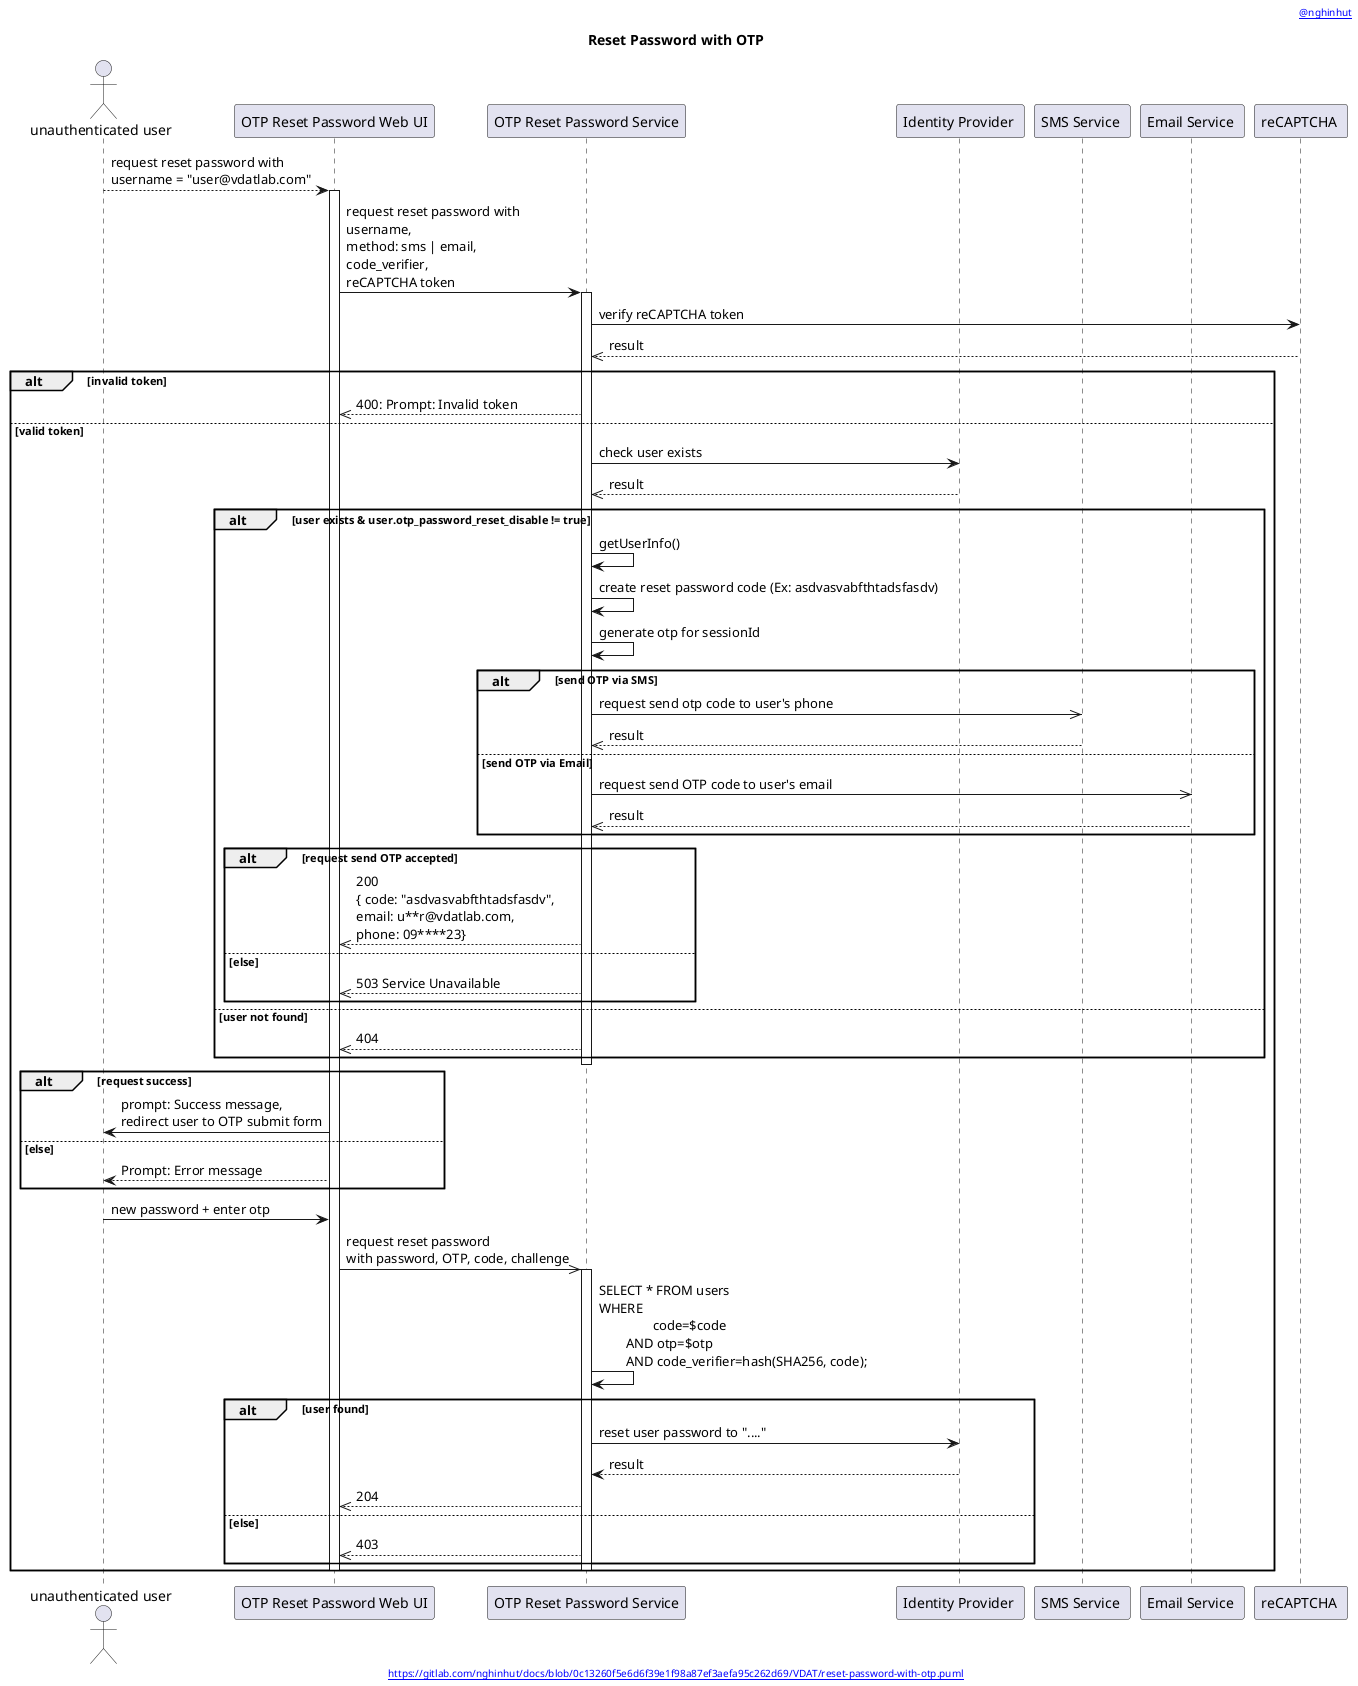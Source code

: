@startuml
'-----START auto generated metadata please keep comment here to allow auto update-----
'-----DON'T EDIT THIS SECTION, INSTEAD RE-RUN prebuild.sh TO UPDATE-----
header [[https://www.nghinhut.dev?from=http%5C%3A%5C%2F%5C%2Fwww%5C.plantuml%5C.com%5C%2Fplantuml%5C%2Fproxy%3Ffmt%3Dsvg%5C%26src%3Dhttps%5C%3A%5C%2F%5C%2Fgitlab%5C.com%5C%2Fnghinhut%5C%2Fdocs%5C%2Fraw%5C%2F0c13260f5e6d6f39e1f98a87ef3aefa95c262d69%5C%2FVDAT%5C%2Freset-password-with-otp%5C.puml%0A @nghinhut]]
footer [[http://www.plantuml.com/plantuml/proxy?fmt=svg&src=https://gitlab.com/nghinhut/docs/raw/0c13260f5e6d6f39e1f98a87ef3aefa95c262d69/VDAT/reset-password-with-otp.puml https://gitlab.com/nghinhut/docs/blob/0c13260f5e6d6f39e1f98a87ef3aefa95c262d69/VDAT/reset-password-with-otp.puml]]
'-----END auto generated metadata please keep comment here to allow auto update-----
title Reset Password with OTP

actor "unauthenticated user" as rp
participant "OTP Reset Password Web UI" as client
participant "OTP Reset Password Service" as rs
participant "Identity Provider " as idp
participant "SMS Service " as sms
participant "Email Service " as email
participant "reCAPTCHA " as rc

rp --> client : request reset password with\nusername = "user@vdatlab.com"
activate client
client -> rs : request reset password with\nusername,\nmethod: sms | email,\ncode_verifier,\nreCAPTCHA token
activate rs
rs -> rc : verify reCAPTCHA token
rs <<-- rc : result
alt invalid token
client <<-- rs : 400: Prompt: Invalid token
else valid token
rs -> idp : check user exists
rs <<-- idp : result

alt user exists & user.otp_password_reset_disable != true
    rs -> rs : getUserInfo()
    rs -> rs : create reset password code (Ex: asdvasvabfthtadsfasdv)
    rs -> rs : generate otp for sessionId
    alt send OTP via SMS
        rs ->> sms : request send otp code to user's phone
        rs <<-- sms : result
    else send OTP via Email
        rs ->> email : request send OTP code to user's email
        rs <<-- email : result
    end
    alt request send OTP accepted
        client <<-- rs : 200\n{ code: "asdvasvabfthtadsfasdv",\nemail: u**r@vdatlab.com,\nphone: 09****23}
    else else
        client <<-- rs : 503 Service Unavailable
    end
else user not found
    client <<-- rs : 404
end
deactivate rs

alt request success
    rp <- client : prompt: Success message,\nredirect user to OTP submit form
else else
    rp <-- client : Prompt: Error message
end

rp -> client : new password + enter otp
client ->> rs : request reset password\nwith password, OTP, code, challenge
activate rs
    rs -> rs : SELECT * FROM users\nWHERE\n\t\tcode=$code\n\tAND otp=$otp\n\tAND code_verifier=hash(SHA256, code);
    alt user found
        rs -> idp : reset user password to "...."
        rs <-- idp : result
        client <<-- rs : 204
    else else
        client <<-- rs : 403
    end
deactivate rs

deactivate client
end
@enduml
